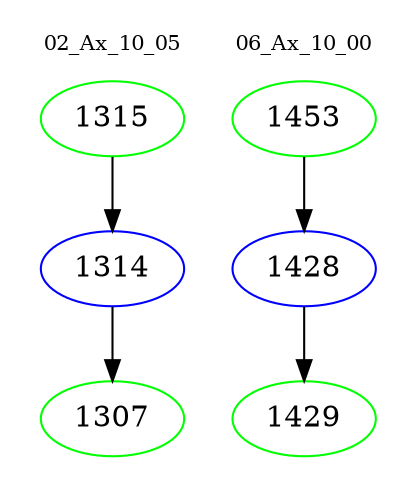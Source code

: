 digraph{
subgraph cluster_0 {
color = white
label = "02_Ax_10_05";
fontsize=10;
T0_1315 [label="1315", color="green"]
T0_1315 -> T0_1314 [color="black"]
T0_1314 [label="1314", color="blue"]
T0_1314 -> T0_1307 [color="black"]
T0_1307 [label="1307", color="green"]
}
subgraph cluster_1 {
color = white
label = "06_Ax_10_00";
fontsize=10;
T1_1453 [label="1453", color="green"]
T1_1453 -> T1_1428 [color="black"]
T1_1428 [label="1428", color="blue"]
T1_1428 -> T1_1429 [color="black"]
T1_1429 [label="1429", color="green"]
}
}
